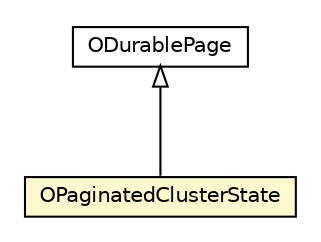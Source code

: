#!/usr/local/bin/dot
#
# Class diagram 
# Generated by UMLGraph version R5_6-24-gf6e263 (http://www.umlgraph.org/)
#

digraph G {
	edge [fontname="Helvetica",fontsize=10,labelfontname="Helvetica",labelfontsize=10];
	node [fontname="Helvetica",fontsize=10,shape=plaintext];
	nodesep=0.25;
	ranksep=0.5;
	// com.orientechnologies.orient.core.storage.impl.local.paginated.OPaginatedClusterState
	c2752653 [label=<<table title="com.orientechnologies.orient.core.storage.impl.local.paginated.OPaginatedClusterState" border="0" cellborder="1" cellspacing="0" cellpadding="2" port="p" bgcolor="lemonChiffon" href="./OPaginatedClusterState.html">
		<tr><td><table border="0" cellspacing="0" cellpadding="1">
<tr><td align="center" balign="center"> OPaginatedClusterState </td></tr>
		</table></td></tr>
		</table>>, URL="./OPaginatedClusterState.html", fontname="Helvetica", fontcolor="black", fontsize=10.0];
	// com.orientechnologies.orient.core.storage.impl.local.paginated.base.ODurablePage
	c2752707 [label=<<table title="com.orientechnologies.orient.core.storage.impl.local.paginated.base.ODurablePage" border="0" cellborder="1" cellspacing="0" cellpadding="2" port="p" href="./base/ODurablePage.html">
		<tr><td><table border="0" cellspacing="0" cellpadding="1">
<tr><td align="center" balign="center"> ODurablePage </td></tr>
		</table></td></tr>
		</table>>, URL="./base/ODurablePage.html", fontname="Helvetica", fontcolor="black", fontsize=10.0];
	//com.orientechnologies.orient.core.storage.impl.local.paginated.OPaginatedClusterState extends com.orientechnologies.orient.core.storage.impl.local.paginated.base.ODurablePage
	c2752707:p -> c2752653:p [dir=back,arrowtail=empty];
}

